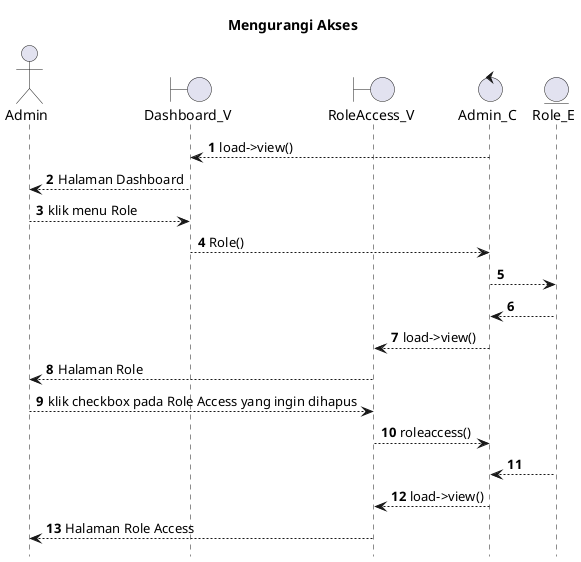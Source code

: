 @startuml

autonumber
hide footbox
title Mengurangi Akses

Actor Admin
boundary Dashboard_V
boundary RoleAccess_V
control Admin_C
Entity Role_E

Admin_C --> Dashboard_V: load->view()
Dashboard_V --> Admin: Halaman Dashboard
Admin --> Dashboard_V: klik menu Role
Dashboard_V --> Admin_C: Role()
Admin_C --> Role_E:
    
    Role_E --> Admin_C:
    Admin_C --> RoleAccess_V: load->view()
    RoleAccess_V --> Admin: Halaman Role

Admin --> RoleAccess_V: klik checkbox pada Role Access yang ingin dihapus
RoleAccess_V --> Admin_C: roleaccess()

    Role_E --> Admin_C: 
    Admin_C --> RoleAccess_V: load->view()
    RoleAccess_V --> Admin: Halaman Role Access



@enduml